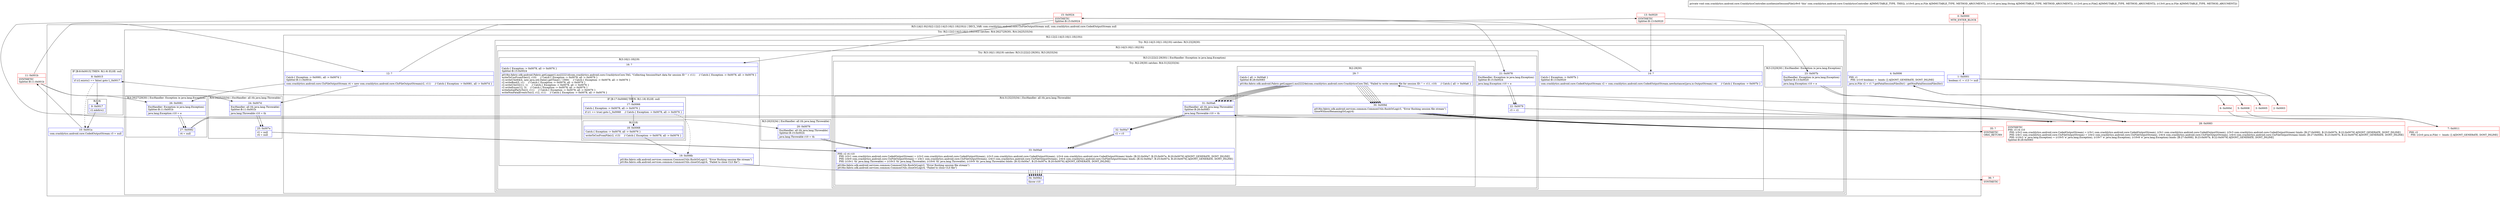 digraph "CFG forcom.crashlytics.android.core.CrashlyticsController.synthesizeSessionFile(Ljava\/io\/File;Ljava\/lang\/String;[Ljava\/io\/File;Ljava\/io\/File;)V" {
subgraph cluster_Region_1194707257 {
label = "R(5:1|4|(1:9)|10|(2:12|(2:14|(3:16|(1:18)|19)))) | DECL_VAR: com.crashlytics.android.core.ClsFileOutputStream null, com.crashlytics.android.core.CodedOutputStream null\l";
node [shape=record,color=blue];
Node_1 [shape=record,label="{1\:\ 0x0001|boolean r1 = r13 != null\l}"];
Node_4 [shape=record,label="{4\:\ 0x0006|PHI: r1 \l  PHI: (r1v0 boolean) =  binds: [] A[DONT_GENERATE, DONT_INLINE]\l|java.io.File r2 = r1 ? getFatalSessionFilesDir() : getNonFatalSessionFilesDir()\l}"];
subgraph cluster_IfRegion_367955757 {
label = "IF [B:8:0x0015] THEN: R(1:9) ELSE: null";
node [shape=record,color=blue];
Node_8 [shape=record,label="{8\:\ 0x0015|if (r2.exists() == false) goto L_0x0017\l}"];
subgraph cluster_Region_2088493224 {
label = "R(1:9)";
node [shape=record,color=blue];
Node_9 [shape=record,label="{9\:\ 0x0017|r2.mkdirs()\l}"];
}
}
Node_10 [shape=record,label="{10\:\ 0x001a|com.crashlytics.android.core.CodedOutputStream r3 = null\l}"];
subgraph cluster_TryCatchRegion_781291677 {
label = "Try: R(2:12|(2:14|(3:16|(1:18)|19))) catches: R(4:26|27|29|30), R(4:24|25|33|34)";
node [shape=record,color=blue];
subgraph cluster_Region_244024844 {
label = "R(2:12|(2:14|(3:16|(1:18)|19)))";
node [shape=record,color=blue];
Node_12 [shape=record,label="{12\:\ ?|Catch:\{ Exception \-\> 0x0081, all \-\> 0x007d \}\lSplitter:B:11:0x001b\l|com.crashlytics.android.core.ClsFileOutputStream r4 = new com.crashlytics.android.core.ClsFileOutputStream(r2, r11)     \/\/ Catch:\{ Exception \-\> 0x0081, all \-\> 0x007d \}\l}"];
subgraph cluster_TryCatchRegion_61375713 {
label = "Try: R(2:14|(3:16|(1:18)|19)) catches: R(3:23|29|30)";
node [shape=record,color=blue];
subgraph cluster_Region_1216859175 {
label = "R(2:14|(3:16|(1:18)|19))";
node [shape=record,color=blue];
Node_14 [shape=record,label="{14\:\ ?|Catch:\{ Exception \-\> 0x007b \}\lSplitter:B:13:0x0020\l|com.crashlytics.android.core.CodedOutputStream r2 = com.crashlytics.android.core.CodedOutputStream.newInstance((java.io.OutputStream) r4)     \/\/ Catch:\{ Exception \-\> 0x007b \}\l}"];
subgraph cluster_TryCatchRegion_929833231 {
label = "Try: R(3:16|(1:18)|19) catches: R(3:21|22|(2:29|30)), R(3:20|33|34)";
node [shape=record,color=blue];
subgraph cluster_Region_827878208 {
label = "R(3:16|(1:18)|19)";
node [shape=record,color=blue];
Node_16 [shape=record,label="{16\:\ ?|Catch:\{ Exception \-\> 0x0078, all \-\> 0x0076 \}\lSplitter:B:15:0x0024\l|p018io.fabric.sdk.android.Fabric.getLogger().mo22221d(com.crashlytics.android.core.CrashlyticsCore.TAG, \"Collecting SessionStart data for session ID \" + r11)     \/\/ Catch:\{ Exception \-\> 0x0078, all \-\> 0x0076 \}\lwriteToCosFromFile(r2, r10)     \/\/ Catch:\{ Exception \-\> 0x0078, all \-\> 0x0076 \}\lr2.writeUInt64(4, new java.util.Date().getTime() \/ 1000)     \/\/ Catch:\{ Exception \-\> 0x0078, all \-\> 0x0076 \}\lr2.writeBool(5, r1)     \/\/ Catch:\{ Exception \-\> 0x0078, all \-\> 0x0076 \}\lr2.writeUInt32(11, 1)     \/\/ Catch:\{ Exception \-\> 0x0078, all \-\> 0x0076 \}\lr2.writeEnum(12, 3)     \/\/ Catch:\{ Exception \-\> 0x0078, all \-\> 0x0076 \}\lwriteInitialPartsTo(r2, r11)     \/\/ Catch:\{ Exception \-\> 0x0078, all \-\> 0x0076 \}\lwriteNonFatalEventsTo(r2, r12, r11)     \/\/ Catch:\{ Exception \-\> 0x0078, all \-\> 0x0076 \}\l}"];
subgraph cluster_IfRegion_961576572 {
label = "IF [B:17:0x0066] THEN: R(1:18) ELSE: null";
node [shape=record,color=blue];
Node_17 [shape=record,label="{17\:\ 0x0066|Catch:\{ Exception \-\> 0x0078, all \-\> 0x0076 \}\l|if (r1 == true) goto L_0x0068     \/\/ Catch:\{ Exception \-\> 0x0078, all \-\> 0x0076 \}\l}"];
subgraph cluster_Region_66788757 {
label = "R(1:18)";
node [shape=record,color=blue];
Node_18 [shape=record,label="{18\:\ 0x0068|Catch:\{ Exception \-\> 0x0078, all \-\> 0x0076 \}\l|writeToCosFromFile(r2, r13)     \/\/ Catch:\{ Exception \-\> 0x0078, all \-\> 0x0076 \}\l}"];
}
}
Node_19 [shape=record,label="{19\:\ 0x006b|p018io.fabric.sdk.android.services.common.CommonUtils.flushOrLog(r2, \"Error flushing session file stream\")\lp018io.fabric.sdk.android.services.common.CommonUtils.closeOrLog(r4, \"Failed to close CLS file\")\l}"];
}
subgraph cluster_Region_873638463 {
label = "R(3:21|22|(2:29|30)) | ExcHandler: Exception (e java.lang.Exception)\l";
node [shape=record,color=blue];
Node_21 [shape=record,label="{21\:\ 0x0078|ExcHandler: Exception (e java.lang.Exception)\lSplitter:B:15:0x0024\l|java.lang.Exception r10 = e\l}"];
Node_22 [shape=record,label="{22\:\ 0x0079|r3 = r2\l}"];
subgraph cluster_TryCatchRegion_567042063 {
label = "Try: R(2:29|30) catches: R(4:31|32|33|34)";
node [shape=record,color=blue];
subgraph cluster_Region_1432669303 {
label = "R(2:29|30)";
node [shape=record,color=blue];
Node_29 [shape=record,label="{29\:\ ?|Catch:\{ all \-\> 0x00a6 \}\lSplitter:B:28:0x0083\l|p018io.fabric.sdk.android.Fabric.getLogger().mo22224e(com.crashlytics.android.core.CrashlyticsCore.TAG, \"Failed to write session file for session ID: \" + r11, r10)     \/\/ Catch:\{ all \-\> 0x00a6 \}\l}"];
Node_30 [shape=record,label="{30\:\ 0x009d|p018io.fabric.sdk.android.services.common.CommonUtils.flushOrLog(r3, \"Error flushing session file stream\")\lcloseWithoutRenamingOrLog(r4)\l}"];
}
subgraph cluster_Region_1991842003 {
label = "R(4:31|32|33|34) | ExcHandler: all (th java.lang.Throwable)\l";
node [shape=record,color=blue];
Node_31 [shape=record,label="{31\:\ 0x00a6|ExcHandler: all (th java.lang.Throwable)\lSplitter:B:28:0x0083\l|java.lang.Throwable r10 = th\l}"];
Node_32 [shape=record,label="{32\:\ 0x00a7|r2 = r3\l}"];
Node_33 [shape=record,label="{33\:\ 0x00a8|PHI: r2 r4 r10 \l  PHI: (r2v1 com.crashlytics.android.core.CodedOutputStream) = (r2v2 com.crashlytics.android.core.CodedOutputStream), (r2v3 com.crashlytics.android.core.CodedOutputStream), (r2v4 com.crashlytics.android.core.CodedOutputStream) binds: [B:32:0x00a7, B:25:0x007e, B:20:0x0076] A[DONT_GENERATE, DONT_INLINE]\l  PHI: (r4v0 com.crashlytics.android.core.ClsFileOutputStream) = (r4v1 com.crashlytics.android.core.ClsFileOutputStream), (r4v3 com.crashlytics.android.core.ClsFileOutputStream), (r4v4 com.crashlytics.android.core.ClsFileOutputStream) binds: [B:32:0x00a7, B:25:0x007e, B:20:0x0076] A[DONT_GENERATE, DONT_INLINE]\l  PHI: (r10v1 'th' java.lang.Throwable) = (r10v3 'th' java.lang.Throwable), (r10v6 'th' java.lang.Throwable), (r10v9 'th' java.lang.Throwable) binds: [B:32:0x00a7, B:25:0x007e, B:20:0x0076] A[DONT_GENERATE, DONT_INLINE]\l|p018io.fabric.sdk.android.services.common.CommonUtils.flushOrLog(r2, \"Error flushing session file stream\")\lp018io.fabric.sdk.android.services.common.CommonUtils.closeOrLog(r4, \"Failed to close CLS file\")\l}"];
Node_34 [shape=record,label="{34\:\ 0x00b2|throw r10\l}"];
}
}
}
subgraph cluster_Region_1719957339 {
label = "R(3:20|33|34) | ExcHandler: all (th java.lang.Throwable)\l";
node [shape=record,color=blue];
Node_20 [shape=record,label="{20\:\ 0x0076|ExcHandler: all (th java.lang.Throwable)\lSplitter:B:15:0x0024\l|java.lang.Throwable r10 = th\l}"];
Node_33 [shape=record,label="{33\:\ 0x00a8|PHI: r2 r4 r10 \l  PHI: (r2v1 com.crashlytics.android.core.CodedOutputStream) = (r2v2 com.crashlytics.android.core.CodedOutputStream), (r2v3 com.crashlytics.android.core.CodedOutputStream), (r2v4 com.crashlytics.android.core.CodedOutputStream) binds: [B:32:0x00a7, B:25:0x007e, B:20:0x0076] A[DONT_GENERATE, DONT_INLINE]\l  PHI: (r4v0 com.crashlytics.android.core.ClsFileOutputStream) = (r4v1 com.crashlytics.android.core.ClsFileOutputStream), (r4v3 com.crashlytics.android.core.ClsFileOutputStream), (r4v4 com.crashlytics.android.core.ClsFileOutputStream) binds: [B:32:0x00a7, B:25:0x007e, B:20:0x0076] A[DONT_GENERATE, DONT_INLINE]\l  PHI: (r10v1 'th' java.lang.Throwable) = (r10v3 'th' java.lang.Throwable), (r10v6 'th' java.lang.Throwable), (r10v9 'th' java.lang.Throwable) binds: [B:32:0x00a7, B:25:0x007e, B:20:0x0076] A[DONT_GENERATE, DONT_INLINE]\l|p018io.fabric.sdk.android.services.common.CommonUtils.flushOrLog(r2, \"Error flushing session file stream\")\lp018io.fabric.sdk.android.services.common.CommonUtils.closeOrLog(r4, \"Failed to close CLS file\")\l}"];
Node_34 [shape=record,label="{34\:\ 0x00b2|throw r10\l}"];
}
}
}
subgraph cluster_Region_617634798 {
label = "R(3:23|29|30) | ExcHandler: Exception (e java.lang.Exception)\l";
node [shape=record,color=blue];
Node_23 [shape=record,label="{23\:\ 0x007b|ExcHandler: Exception (e java.lang.Exception)\lSplitter:B:13:0x0020\l|java.lang.Exception r10 = e\l}"];
Node_29 [shape=record,label="{29\:\ ?|Catch:\{ all \-\> 0x00a6 \}\lSplitter:B:28:0x0083\l|p018io.fabric.sdk.android.Fabric.getLogger().mo22224e(com.crashlytics.android.core.CrashlyticsCore.TAG, \"Failed to write session file for session ID: \" + r11, r10)     \/\/ Catch:\{ all \-\> 0x00a6 \}\l}"];
Node_30 [shape=record,label="{30\:\ 0x009d|p018io.fabric.sdk.android.services.common.CommonUtils.flushOrLog(r3, \"Error flushing session file stream\")\lcloseWithoutRenamingOrLog(r4)\l}"];
}
}
}
subgraph cluster_Region_95571481 {
label = "R(4:26|27|29|30) | ExcHandler: Exception (e java.lang.Exception)\l";
node [shape=record,color=blue];
Node_26 [shape=record,label="{26\:\ 0x0081|ExcHandler: Exception (e java.lang.Exception)\lSplitter:B:11:0x001b\l|java.lang.Exception r10 = e\l}"];
Node_27 [shape=record,label="{27\:\ 0x0082|r4 = null\l}"];
Node_29 [shape=record,label="{29\:\ ?|Catch:\{ all \-\> 0x00a6 \}\lSplitter:B:28:0x0083\l|p018io.fabric.sdk.android.Fabric.getLogger().mo22224e(com.crashlytics.android.core.CrashlyticsCore.TAG, \"Failed to write session file for session ID: \" + r11, r10)     \/\/ Catch:\{ all \-\> 0x00a6 \}\l}"];
Node_30 [shape=record,label="{30\:\ 0x009d|p018io.fabric.sdk.android.services.common.CommonUtils.flushOrLog(r3, \"Error flushing session file stream\")\lcloseWithoutRenamingOrLog(r4)\l}"];
}
subgraph cluster_Region_1992703404 {
label = "R(4:24|25|33|34) | ExcHandler: all (th java.lang.Throwable)\l";
node [shape=record,color=blue];
Node_24 [shape=record,label="{24\:\ 0x007d|ExcHandler: all (th java.lang.Throwable)\lSplitter:B:11:0x001b\l|java.lang.Throwable r10 = th\l}"];
Node_25 [shape=record,label="{25\:\ 0x007e|r2 = null\lr4 = null\l}"];
Node_33 [shape=record,label="{33\:\ 0x00a8|PHI: r2 r4 r10 \l  PHI: (r2v1 com.crashlytics.android.core.CodedOutputStream) = (r2v2 com.crashlytics.android.core.CodedOutputStream), (r2v3 com.crashlytics.android.core.CodedOutputStream), (r2v4 com.crashlytics.android.core.CodedOutputStream) binds: [B:32:0x00a7, B:25:0x007e, B:20:0x0076] A[DONT_GENERATE, DONT_INLINE]\l  PHI: (r4v0 com.crashlytics.android.core.ClsFileOutputStream) = (r4v1 com.crashlytics.android.core.ClsFileOutputStream), (r4v3 com.crashlytics.android.core.ClsFileOutputStream), (r4v4 com.crashlytics.android.core.ClsFileOutputStream) binds: [B:32:0x00a7, B:25:0x007e, B:20:0x0076] A[DONT_GENERATE, DONT_INLINE]\l  PHI: (r10v1 'th' java.lang.Throwable) = (r10v3 'th' java.lang.Throwable), (r10v6 'th' java.lang.Throwable), (r10v9 'th' java.lang.Throwable) binds: [B:32:0x00a7, B:25:0x007e, B:20:0x0076] A[DONT_GENERATE, DONT_INLINE]\l|p018io.fabric.sdk.android.services.common.CommonUtils.flushOrLog(r2, \"Error flushing session file stream\")\lp018io.fabric.sdk.android.services.common.CommonUtils.closeOrLog(r4, \"Failed to close CLS file\")\l}"];
Node_34 [shape=record,label="{34\:\ 0x00b2|throw r10\l}"];
}
}
}
subgraph cluster_Region_95571481 {
label = "R(4:26|27|29|30) | ExcHandler: Exception (e java.lang.Exception)\l";
node [shape=record,color=blue];
Node_26 [shape=record,label="{26\:\ 0x0081|ExcHandler: Exception (e java.lang.Exception)\lSplitter:B:11:0x001b\l|java.lang.Exception r10 = e\l}"];
Node_27 [shape=record,label="{27\:\ 0x0082|r4 = null\l}"];
Node_29 [shape=record,label="{29\:\ ?|Catch:\{ all \-\> 0x00a6 \}\lSplitter:B:28:0x0083\l|p018io.fabric.sdk.android.Fabric.getLogger().mo22224e(com.crashlytics.android.core.CrashlyticsCore.TAG, \"Failed to write session file for session ID: \" + r11, r10)     \/\/ Catch:\{ all \-\> 0x00a6 \}\l}"];
Node_30 [shape=record,label="{30\:\ 0x009d|p018io.fabric.sdk.android.services.common.CommonUtils.flushOrLog(r3, \"Error flushing session file stream\")\lcloseWithoutRenamingOrLog(r4)\l}"];
}
subgraph cluster_Region_1992703404 {
label = "R(4:24|25|33|34) | ExcHandler: all (th java.lang.Throwable)\l";
node [shape=record,color=blue];
Node_24 [shape=record,label="{24\:\ 0x007d|ExcHandler: all (th java.lang.Throwable)\lSplitter:B:11:0x001b\l|java.lang.Throwable r10 = th\l}"];
Node_25 [shape=record,label="{25\:\ 0x007e|r2 = null\lr4 = null\l}"];
Node_33 [shape=record,label="{33\:\ 0x00a8|PHI: r2 r4 r10 \l  PHI: (r2v1 com.crashlytics.android.core.CodedOutputStream) = (r2v2 com.crashlytics.android.core.CodedOutputStream), (r2v3 com.crashlytics.android.core.CodedOutputStream), (r2v4 com.crashlytics.android.core.CodedOutputStream) binds: [B:32:0x00a7, B:25:0x007e, B:20:0x0076] A[DONT_GENERATE, DONT_INLINE]\l  PHI: (r4v0 com.crashlytics.android.core.ClsFileOutputStream) = (r4v1 com.crashlytics.android.core.ClsFileOutputStream), (r4v3 com.crashlytics.android.core.ClsFileOutputStream), (r4v4 com.crashlytics.android.core.ClsFileOutputStream) binds: [B:32:0x00a7, B:25:0x007e, B:20:0x0076] A[DONT_GENERATE, DONT_INLINE]\l  PHI: (r10v1 'th' java.lang.Throwable) = (r10v3 'th' java.lang.Throwable), (r10v6 'th' java.lang.Throwable), (r10v9 'th' java.lang.Throwable) binds: [B:32:0x00a7, B:25:0x007e, B:20:0x0076] A[DONT_GENERATE, DONT_INLINE]\l|p018io.fabric.sdk.android.services.common.CommonUtils.flushOrLog(r2, \"Error flushing session file stream\")\lp018io.fabric.sdk.android.services.common.CommonUtils.closeOrLog(r4, \"Failed to close CLS file\")\l}"];
Node_34 [shape=record,label="{34\:\ 0x00b2|throw r10\l}"];
}
subgraph cluster_Region_617634798 {
label = "R(3:23|29|30) | ExcHandler: Exception (e java.lang.Exception)\l";
node [shape=record,color=blue];
Node_23 [shape=record,label="{23\:\ 0x007b|ExcHandler: Exception (e java.lang.Exception)\lSplitter:B:13:0x0020\l|java.lang.Exception r10 = e\l}"];
Node_29 [shape=record,label="{29\:\ ?|Catch:\{ all \-\> 0x00a6 \}\lSplitter:B:28:0x0083\l|p018io.fabric.sdk.android.Fabric.getLogger().mo22224e(com.crashlytics.android.core.CrashlyticsCore.TAG, \"Failed to write session file for session ID: \" + r11, r10)     \/\/ Catch:\{ all \-\> 0x00a6 \}\l}"];
Node_30 [shape=record,label="{30\:\ 0x009d|p018io.fabric.sdk.android.services.common.CommonUtils.flushOrLog(r3, \"Error flushing session file stream\")\lcloseWithoutRenamingOrLog(r4)\l}"];
}
subgraph cluster_Region_1991842003 {
label = "R(4:31|32|33|34) | ExcHandler: all (th java.lang.Throwable)\l";
node [shape=record,color=blue];
Node_31 [shape=record,label="{31\:\ 0x00a6|ExcHandler: all (th java.lang.Throwable)\lSplitter:B:28:0x0083\l|java.lang.Throwable r10 = th\l}"];
Node_32 [shape=record,label="{32\:\ 0x00a7|r2 = r3\l}"];
Node_33 [shape=record,label="{33\:\ 0x00a8|PHI: r2 r4 r10 \l  PHI: (r2v1 com.crashlytics.android.core.CodedOutputStream) = (r2v2 com.crashlytics.android.core.CodedOutputStream), (r2v3 com.crashlytics.android.core.CodedOutputStream), (r2v4 com.crashlytics.android.core.CodedOutputStream) binds: [B:32:0x00a7, B:25:0x007e, B:20:0x0076] A[DONT_GENERATE, DONT_INLINE]\l  PHI: (r4v0 com.crashlytics.android.core.ClsFileOutputStream) = (r4v1 com.crashlytics.android.core.ClsFileOutputStream), (r4v3 com.crashlytics.android.core.ClsFileOutputStream), (r4v4 com.crashlytics.android.core.ClsFileOutputStream) binds: [B:32:0x00a7, B:25:0x007e, B:20:0x0076] A[DONT_GENERATE, DONT_INLINE]\l  PHI: (r10v1 'th' java.lang.Throwable) = (r10v3 'th' java.lang.Throwable), (r10v6 'th' java.lang.Throwable), (r10v9 'th' java.lang.Throwable) binds: [B:32:0x00a7, B:25:0x007e, B:20:0x0076] A[DONT_GENERATE, DONT_INLINE]\l|p018io.fabric.sdk.android.services.common.CommonUtils.flushOrLog(r2, \"Error flushing session file stream\")\lp018io.fabric.sdk.android.services.common.CommonUtils.closeOrLog(r4, \"Failed to close CLS file\")\l}"];
Node_34 [shape=record,label="{34\:\ 0x00b2|throw r10\l}"];
}
subgraph cluster_Region_873638463 {
label = "R(3:21|22|(2:29|30)) | ExcHandler: Exception (e java.lang.Exception)\l";
node [shape=record,color=blue];
Node_21 [shape=record,label="{21\:\ 0x0078|ExcHandler: Exception (e java.lang.Exception)\lSplitter:B:15:0x0024\l|java.lang.Exception r10 = e\l}"];
Node_22 [shape=record,label="{22\:\ 0x0079|r3 = r2\l}"];
subgraph cluster_TryCatchRegion_567042063 {
label = "Try: R(2:29|30) catches: R(4:31|32|33|34)";
node [shape=record,color=blue];
subgraph cluster_Region_1432669303 {
label = "R(2:29|30)";
node [shape=record,color=blue];
Node_29 [shape=record,label="{29\:\ ?|Catch:\{ all \-\> 0x00a6 \}\lSplitter:B:28:0x0083\l|p018io.fabric.sdk.android.Fabric.getLogger().mo22224e(com.crashlytics.android.core.CrashlyticsCore.TAG, \"Failed to write session file for session ID: \" + r11, r10)     \/\/ Catch:\{ all \-\> 0x00a6 \}\l}"];
Node_30 [shape=record,label="{30\:\ 0x009d|p018io.fabric.sdk.android.services.common.CommonUtils.flushOrLog(r3, \"Error flushing session file stream\")\lcloseWithoutRenamingOrLog(r4)\l}"];
}
subgraph cluster_Region_1991842003 {
label = "R(4:31|32|33|34) | ExcHandler: all (th java.lang.Throwable)\l";
node [shape=record,color=blue];
Node_31 [shape=record,label="{31\:\ 0x00a6|ExcHandler: all (th java.lang.Throwable)\lSplitter:B:28:0x0083\l|java.lang.Throwable r10 = th\l}"];
Node_32 [shape=record,label="{32\:\ 0x00a7|r2 = r3\l}"];
Node_33 [shape=record,label="{33\:\ 0x00a8|PHI: r2 r4 r10 \l  PHI: (r2v1 com.crashlytics.android.core.CodedOutputStream) = (r2v2 com.crashlytics.android.core.CodedOutputStream), (r2v3 com.crashlytics.android.core.CodedOutputStream), (r2v4 com.crashlytics.android.core.CodedOutputStream) binds: [B:32:0x00a7, B:25:0x007e, B:20:0x0076] A[DONT_GENERATE, DONT_INLINE]\l  PHI: (r4v0 com.crashlytics.android.core.ClsFileOutputStream) = (r4v1 com.crashlytics.android.core.ClsFileOutputStream), (r4v3 com.crashlytics.android.core.ClsFileOutputStream), (r4v4 com.crashlytics.android.core.ClsFileOutputStream) binds: [B:32:0x00a7, B:25:0x007e, B:20:0x0076] A[DONT_GENERATE, DONT_INLINE]\l  PHI: (r10v1 'th' java.lang.Throwable) = (r10v3 'th' java.lang.Throwable), (r10v6 'th' java.lang.Throwable), (r10v9 'th' java.lang.Throwable) binds: [B:32:0x00a7, B:25:0x007e, B:20:0x0076] A[DONT_GENERATE, DONT_INLINE]\l|p018io.fabric.sdk.android.services.common.CommonUtils.flushOrLog(r2, \"Error flushing session file stream\")\lp018io.fabric.sdk.android.services.common.CommonUtils.closeOrLog(r4, \"Failed to close CLS file\")\l}"];
Node_34 [shape=record,label="{34\:\ 0x00b2|throw r10\l}"];
}
}
}
subgraph cluster_Region_1719957339 {
label = "R(3:20|33|34) | ExcHandler: all (th java.lang.Throwable)\l";
node [shape=record,color=blue];
Node_20 [shape=record,label="{20\:\ 0x0076|ExcHandler: all (th java.lang.Throwable)\lSplitter:B:15:0x0024\l|java.lang.Throwable r10 = th\l}"];
Node_33 [shape=record,label="{33\:\ 0x00a8|PHI: r2 r4 r10 \l  PHI: (r2v1 com.crashlytics.android.core.CodedOutputStream) = (r2v2 com.crashlytics.android.core.CodedOutputStream), (r2v3 com.crashlytics.android.core.CodedOutputStream), (r2v4 com.crashlytics.android.core.CodedOutputStream) binds: [B:32:0x00a7, B:25:0x007e, B:20:0x0076] A[DONT_GENERATE, DONT_INLINE]\l  PHI: (r4v0 com.crashlytics.android.core.ClsFileOutputStream) = (r4v1 com.crashlytics.android.core.ClsFileOutputStream), (r4v3 com.crashlytics.android.core.ClsFileOutputStream), (r4v4 com.crashlytics.android.core.ClsFileOutputStream) binds: [B:32:0x00a7, B:25:0x007e, B:20:0x0076] A[DONT_GENERATE, DONT_INLINE]\l  PHI: (r10v1 'th' java.lang.Throwable) = (r10v3 'th' java.lang.Throwable), (r10v6 'th' java.lang.Throwable), (r10v9 'th' java.lang.Throwable) binds: [B:32:0x00a7, B:25:0x007e, B:20:0x0076] A[DONT_GENERATE, DONT_INLINE]\l|p018io.fabric.sdk.android.services.common.CommonUtils.flushOrLog(r2, \"Error flushing session file stream\")\lp018io.fabric.sdk.android.services.common.CommonUtils.closeOrLog(r4, \"Failed to close CLS file\")\l}"];
Node_34 [shape=record,label="{34\:\ 0x00b2|throw r10\l}"];
}
Node_0 [shape=record,color=red,label="{0\:\ 0x0000|MTH_ENTER_BLOCK\l}"];
Node_2 [shape=record,color=red,label="{2\:\ 0x0003}"];
Node_3 [shape=record,color=red,label="{3\:\ 0x0005}"];
Node_5 [shape=record,color=red,label="{5\:\ 0x0008}"];
Node_6 [shape=record,color=red,label="{6\:\ 0x000d}"];
Node_7 [shape=record,color=red,label="{7\:\ 0x0011|PHI: r2 \l  PHI: (r2v0 java.io.File) =  binds: [] A[DONT_GENERATE, DONT_INLINE]\l}"];
Node_11 [shape=record,color=red,label="{11\:\ 0x001b|SYNTHETIC\lSplitter:B:11:0x001b\l}"];
Node_13 [shape=record,color=red,label="{13\:\ 0x0020|SYNTHETIC\lSplitter:B:13:0x0020\l}"];
Node_15 [shape=record,color=red,label="{15\:\ 0x0024|SYNTHETIC\lSplitter:B:15:0x0024\l}"];
Node_28 [shape=record,color=red,label="{28\:\ 0x0083|SYNTHETIC\lPHI: r3 r4 r10 \l  PHI: (r3v2 com.crashlytics.android.core.CodedOutputStream) = (r3v1 com.crashlytics.android.core.CodedOutputStream), (r3v1 com.crashlytics.android.core.CodedOutputStream), (r3v3 com.crashlytics.android.core.CodedOutputStream) binds: [B:27:0x0082, B:23:0x007b, B:22:0x0079] A[DONT_GENERATE, DONT_INLINE]\l  PHI: (r4v1 com.crashlytics.android.core.ClsFileOutputStream) = (r4v2 com.crashlytics.android.core.ClsFileOutputStream), (r4v4 com.crashlytics.android.core.ClsFileOutputStream), (r4v4 com.crashlytics.android.core.ClsFileOutputStream) binds: [B:27:0x0082, B:23:0x007b, B:22:0x0079] A[DONT_GENERATE, DONT_INLINE]\l  PHI: (r10v2 'e' java.lang.Exception) = (r10v5 'e' java.lang.Exception), (r10v7 'e' java.lang.Exception), (r10v8 'e' java.lang.Exception) binds: [B:27:0x0082, B:23:0x007b, B:22:0x0079] A[DONT_GENERATE, DONT_INLINE]\lSplitter:B:28:0x0083\l}"];
Node_35 [shape=record,color=red,label="{35\:\ ?|SYNTHETIC\lORIG_RETURN\l}"];
Node_36 [shape=record,color=red,label="{36\:\ ?|SYNTHETIC\l}"];
MethodNode[shape=record,label="{private void com.crashlytics.android.core.CrashlyticsController.synthesizeSessionFile((r9v0 'this' com.crashlytics.android.core.CrashlyticsController A[IMMUTABLE_TYPE, THIS]), (r10v0 java.io.File A[IMMUTABLE_TYPE, METHOD_ARGUMENT]), (r11v0 java.lang.String A[IMMUTABLE_TYPE, METHOD_ARGUMENT]), (r12v0 java.io.File[] A[IMMUTABLE_TYPE, METHOD_ARGUMENT]), (r13v0 java.io.File A[IMMUTABLE_TYPE, METHOD_ARGUMENT])) }"];
MethodNode -> Node_0;
Node_1 -> Node_2;
Node_1 -> Node_3;
Node_4 -> Node_5;
Node_4 -> Node_6;
Node_8 -> Node_9;
Node_8 -> Node_10[style=dashed];
Node_9 -> Node_10;
Node_10 -> Node_11;
Node_12 -> Node_13;
Node_12 -> Node_26;
Node_12 -> Node_24;
Node_14 -> Node_15;
Node_16 -> Node_17;
Node_17 -> Node_18;
Node_17 -> Node_19[style=dashed];
Node_18 -> Node_19;
Node_19 -> Node_36;
Node_21 -> Node_22;
Node_22 -> Node_28;
Node_29 -> Node_30;
Node_29 -> Node_31;
Node_30 -> Node_35;
Node_31 -> Node_32;
Node_32 -> Node_33;
Node_33 -> Node_34;
Node_20 -> Node_33;
Node_33 -> Node_34;
Node_23 -> Node_28;
Node_29 -> Node_30;
Node_29 -> Node_31;
Node_30 -> Node_35;
Node_26 -> Node_27;
Node_27 -> Node_28;
Node_29 -> Node_30;
Node_29 -> Node_31;
Node_30 -> Node_35;
Node_24 -> Node_25;
Node_25 -> Node_33;
Node_33 -> Node_34;
Node_26 -> Node_27;
Node_27 -> Node_28;
Node_29 -> Node_30;
Node_29 -> Node_31;
Node_30 -> Node_35;
Node_24 -> Node_25;
Node_25 -> Node_33;
Node_33 -> Node_34;
Node_23 -> Node_28;
Node_29 -> Node_30;
Node_29 -> Node_31;
Node_30 -> Node_35;
Node_31 -> Node_32;
Node_32 -> Node_33;
Node_33 -> Node_34;
Node_21 -> Node_22;
Node_22 -> Node_28;
Node_29 -> Node_30;
Node_29 -> Node_31;
Node_30 -> Node_35;
Node_31 -> Node_32;
Node_32 -> Node_33;
Node_33 -> Node_34;
Node_20 -> Node_33;
Node_33 -> Node_34;
Node_0 -> Node_1;
Node_2 -> Node_4;
Node_3 -> Node_4;
Node_5 -> Node_7;
Node_6 -> Node_7;
Node_7 -> Node_8;
Node_11 -> Node_12;
Node_11 -> Node_26;
Node_11 -> Node_24;
Node_13 -> Node_14;
Node_13 -> Node_23;
Node_15 -> Node_16;
Node_15 -> Node_21;
Node_15 -> Node_20;
Node_28 -> Node_29;
Node_28 -> Node_31;
}

